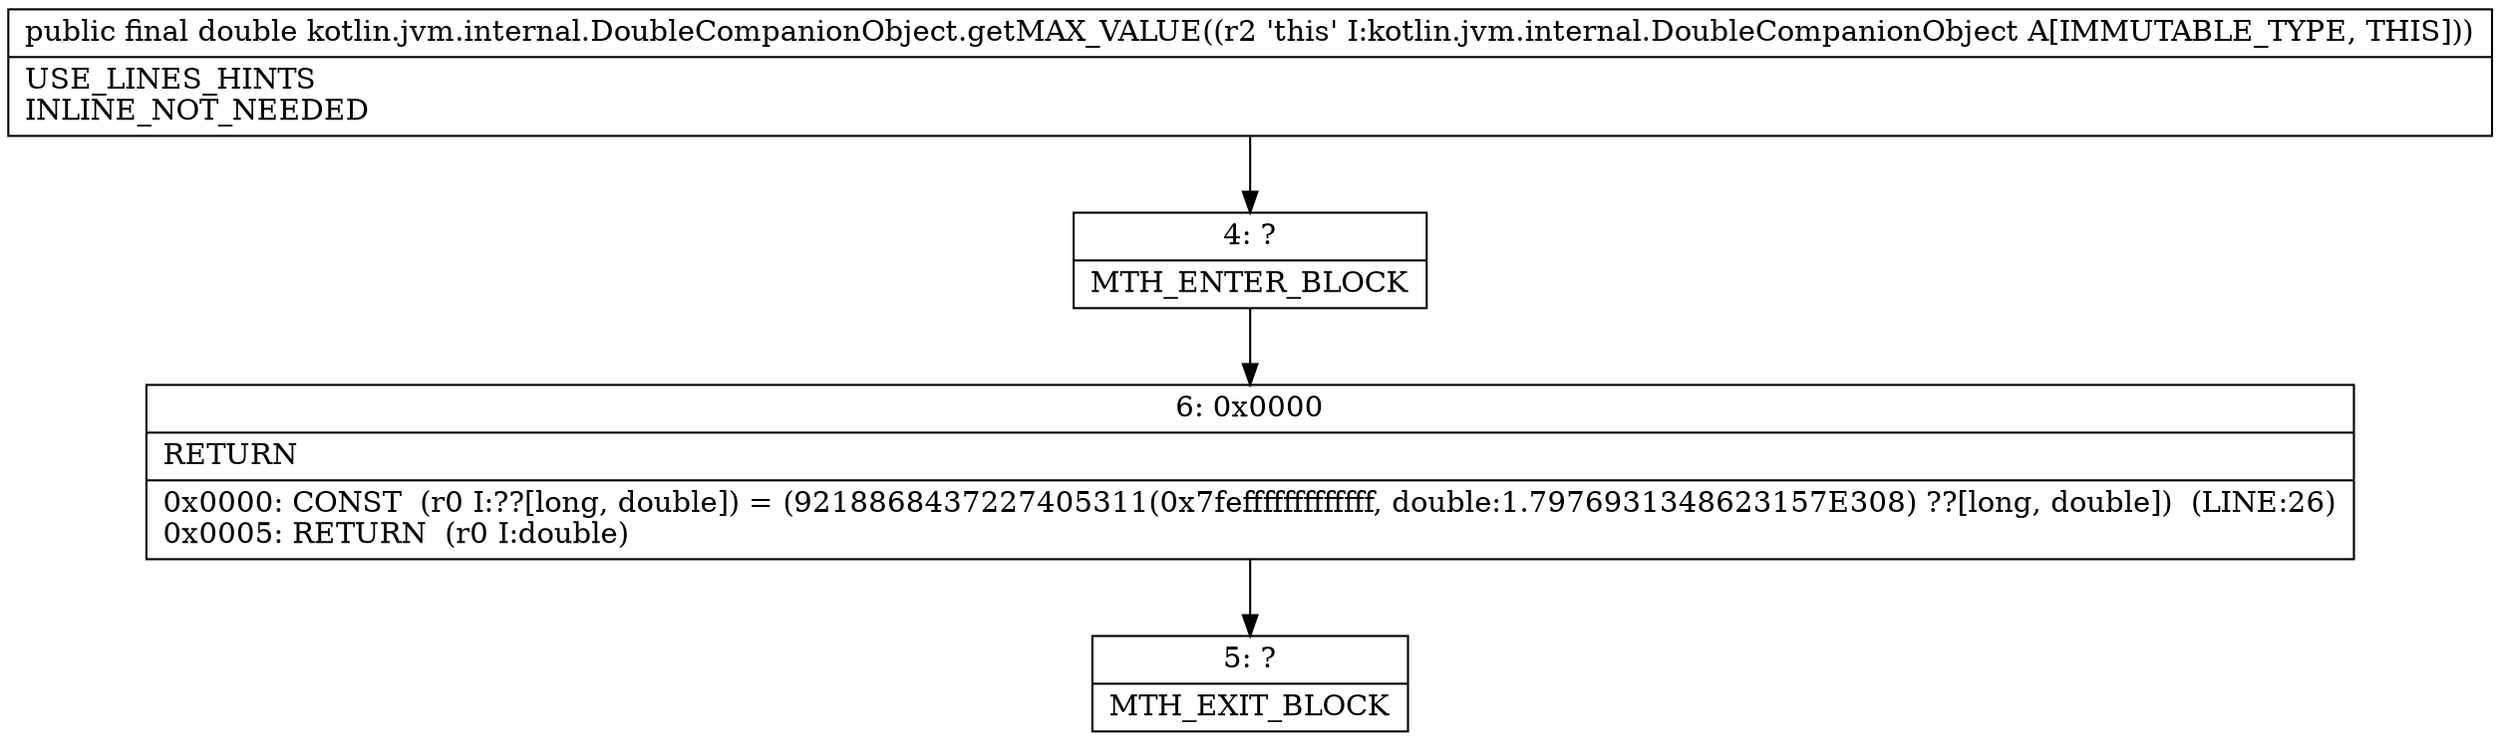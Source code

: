 digraph "CFG forkotlin.jvm.internal.DoubleCompanionObject.getMAX_VALUE()D" {
Node_4 [shape=record,label="{4\:\ ?|MTH_ENTER_BLOCK\l}"];
Node_6 [shape=record,label="{6\:\ 0x0000|RETURN\l|0x0000: CONST  (r0 I:??[long, double]) = (9218868437227405311(0x7fefffffffffffff, double:1.7976931348623157E308) ??[long, double])  (LINE:26)\l0x0005: RETURN  (r0 I:double) \l}"];
Node_5 [shape=record,label="{5\:\ ?|MTH_EXIT_BLOCK\l}"];
MethodNode[shape=record,label="{public final double kotlin.jvm.internal.DoubleCompanionObject.getMAX_VALUE((r2 'this' I:kotlin.jvm.internal.DoubleCompanionObject A[IMMUTABLE_TYPE, THIS]))  | USE_LINES_HINTS\lINLINE_NOT_NEEDED\l}"];
MethodNode -> Node_4;Node_4 -> Node_6;
Node_6 -> Node_5;
}

